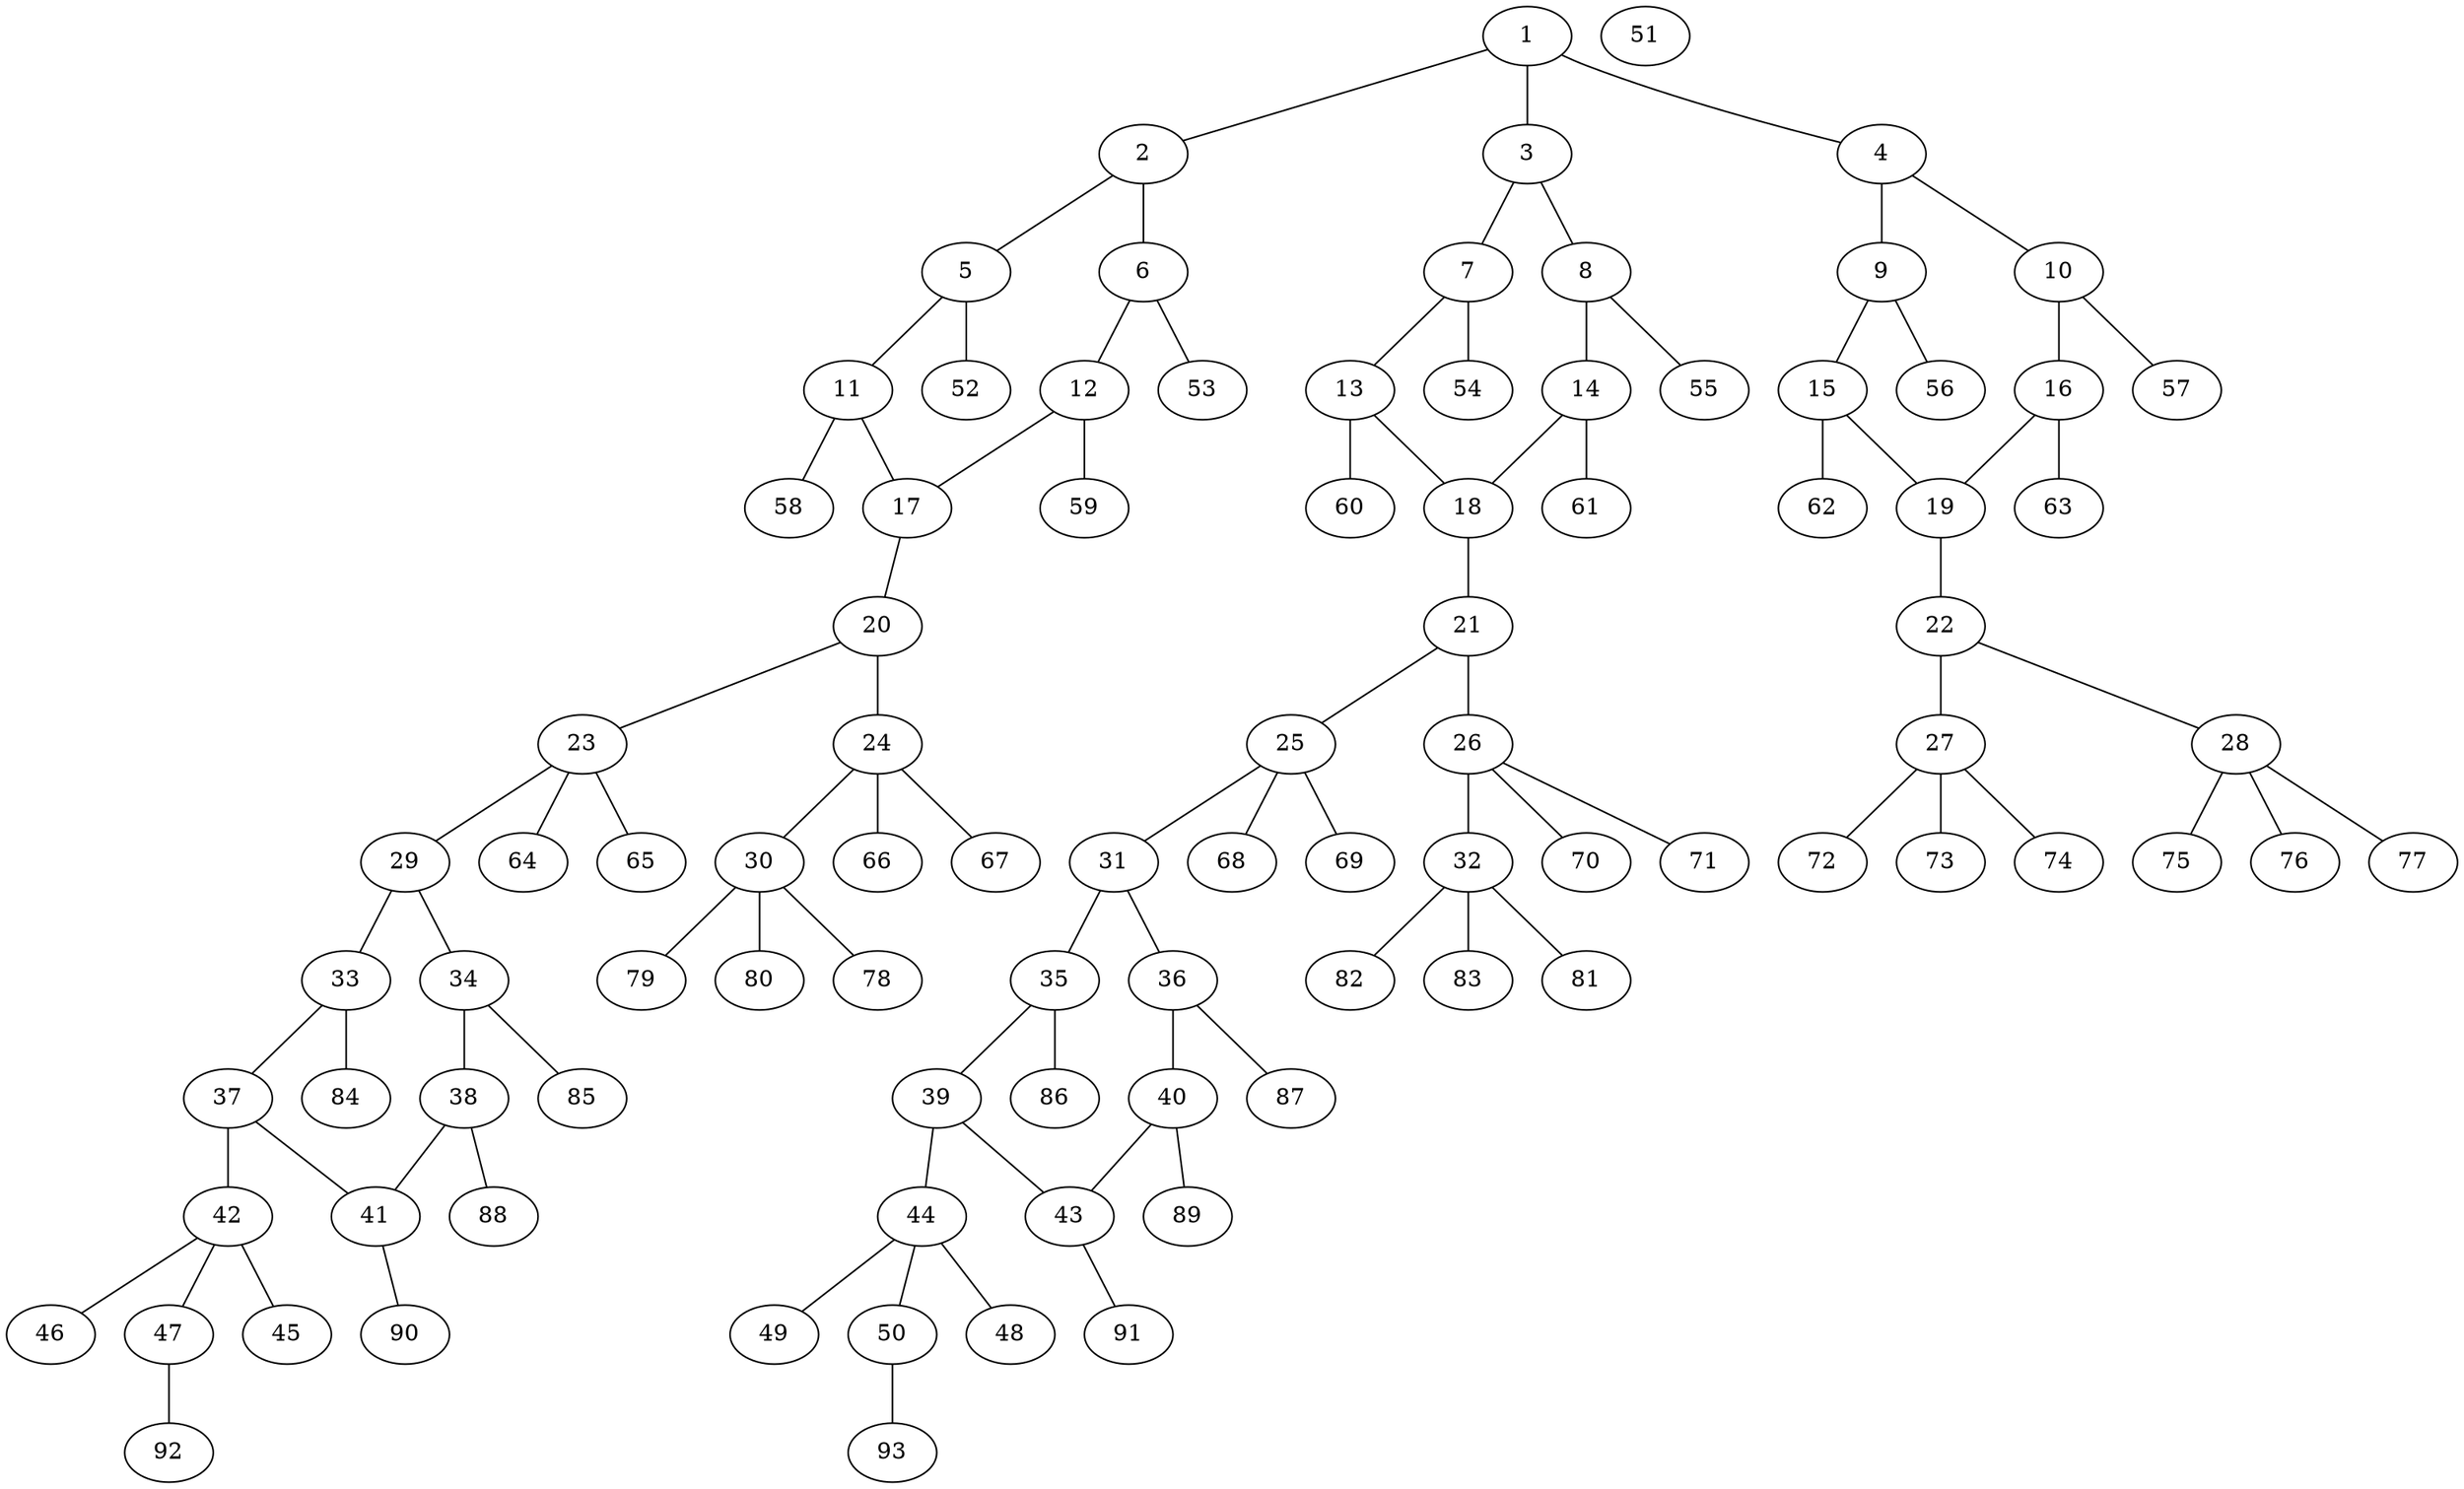 graph molecule_3755 {
	1	 [chem=C];
	2	 [chem=C];
	1 -- 2	 [valence=1];
	3	 [chem=C];
	1 -- 3	 [valence=2];
	4	 [chem=C];
	1 -- 4	 [valence=1];
	5	 [chem=C];
	2 -- 5	 [valence=2];
	6	 [chem=C];
	2 -- 6	 [valence=1];
	7	 [chem=C];
	3 -- 7	 [valence=1];
	8	 [chem=C];
	3 -- 8	 [valence=1];
	9	 [chem=C];
	4 -- 9	 [valence=2];
	10	 [chem=C];
	4 -- 10	 [valence=1];
	11	 [chem=C];
	5 -- 11	 [valence=1];
	52	 [chem=H];
	5 -- 52	 [valence=1];
	12	 [chem=C];
	6 -- 12	 [valence=2];
	53	 [chem=H];
	6 -- 53	 [valence=1];
	13	 [chem=C];
	7 -- 13	 [valence=2];
	54	 [chem=H];
	7 -- 54	 [valence=1];
	14	 [chem=C];
	8 -- 14	 [valence=2];
	55	 [chem=H];
	8 -- 55	 [valence=1];
	15	 [chem=C];
	9 -- 15	 [valence=1];
	56	 [chem=H];
	9 -- 56	 [valence=1];
	16	 [chem=C];
	10 -- 16	 [valence=2];
	57	 [chem=H];
	10 -- 57	 [valence=1];
	17	 [chem=C];
	11 -- 17	 [valence=2];
	58	 [chem=H];
	11 -- 58	 [valence=1];
	12 -- 17	 [valence=1];
	59	 [chem=H];
	12 -- 59	 [valence=1];
	18	 [chem=C];
	13 -- 18	 [valence=1];
	60	 [chem=H];
	13 -- 60	 [valence=1];
	14 -- 18	 [valence=1];
	61	 [chem=H];
	14 -- 61	 [valence=1];
	19	 [chem=C];
	15 -- 19	 [valence=2];
	62	 [chem=H];
	15 -- 62	 [valence=1];
	16 -- 19	 [valence=1];
	63	 [chem=H];
	16 -- 63	 [valence=1];
	20	 [chem=N];
	17 -- 20	 [valence=1];
	21	 [chem=N];
	18 -- 21	 [valence=2];
	22	 [chem=N];
	19 -- 22	 [valence=1];
	23	 [chem=C];
	20 -- 23	 [valence=1];
	24	 [chem=C];
	20 -- 24	 [valence=1];
	25	 [chem=C];
	21 -- 25	 [valence=1];
	26	 [chem=C];
	21 -- 26	 [valence=1];
	27	 [chem=C];
	22 -- 27	 [valence=1];
	28	 [chem=C];
	22 -- 28	 [valence=1];
	29	 [chem=C];
	23 -- 29	 [valence=1];
	64	 [chem=H];
	23 -- 64	 [valence=1];
	65	 [chem=H];
	23 -- 65	 [valence=1];
	30	 [chem=C];
	24 -- 30	 [valence=1];
	66	 [chem=H];
	24 -- 66	 [valence=1];
	67	 [chem=H];
	24 -- 67	 [valence=1];
	31	 [chem=C];
	25 -- 31	 [valence=1];
	68	 [chem=H];
	25 -- 68	 [valence=1];
	69	 [chem=H];
	25 -- 69	 [valence=1];
	32	 [chem=C];
	26 -- 32	 [valence=1];
	70	 [chem=H];
	26 -- 70	 [valence=1];
	71	 [chem=H];
	26 -- 71	 [valence=1];
	72	 [chem=H];
	27 -- 72	 [valence=1];
	73	 [chem=H];
	27 -- 73	 [valence=1];
	74	 [chem=H];
	27 -- 74	 [valence=1];
	75	 [chem=H];
	28 -- 75	 [valence=1];
	76	 [chem=H];
	28 -- 76	 [valence=1];
	77	 [chem=H];
	28 -- 77	 [valence=1];
	33	 [chem=C];
	29 -- 33	 [valence=2];
	34	 [chem=C];
	29 -- 34	 [valence=1];
	78	 [chem=H];
	30 -- 78	 [valence=1];
	79	 [chem=H];
	30 -- 79	 [valence=1];
	80	 [chem=H];
	30 -- 80	 [valence=1];
	35	 [chem=C];
	31 -- 35	 [valence=2];
	36	 [chem=C];
	31 -- 36	 [valence=1];
	81	 [chem=H];
	32 -- 81	 [valence=1];
	82	 [chem=H];
	32 -- 82	 [valence=1];
	83	 [chem=H];
	32 -- 83	 [valence=1];
	37	 [chem=C];
	33 -- 37	 [valence=1];
	84	 [chem=H];
	33 -- 84	 [valence=1];
	38	 [chem=C];
	34 -- 38	 [valence=2];
	85	 [chem=H];
	34 -- 85	 [valence=1];
	39	 [chem=C];
	35 -- 39	 [valence=1];
	86	 [chem=H];
	35 -- 86	 [valence=1];
	40	 [chem=C];
	36 -- 40	 [valence=2];
	87	 [chem=H];
	36 -- 87	 [valence=1];
	41	 [chem=C];
	37 -- 41	 [valence=2];
	42	 [chem=S];
	37 -- 42	 [valence=1];
	38 -- 41	 [valence=1];
	88	 [chem=H];
	38 -- 88	 [valence=1];
	43	 [chem=C];
	39 -- 43	 [valence=2];
	44	 [chem=S];
	39 -- 44	 [valence=1];
	40 -- 43	 [valence=1];
	89	 [chem=H];
	40 -- 89	 [valence=1];
	90	 [chem=H];
	41 -- 90	 [valence=1];
	45	 [chem=O];
	42 -- 45	 [valence=2];
	46	 [chem=O];
	42 -- 46	 [valence=2];
	47	 [chem=O];
	42 -- 47	 [valence=1];
	91	 [chem=H];
	43 -- 91	 [valence=1];
	48	 [chem=O];
	44 -- 48	 [valence=2];
	49	 [chem=O];
	44 -- 49	 [valence=2];
	50	 [chem=O];
	44 -- 50	 [valence=1];
	92	 [chem=H];
	47 -- 92	 [valence=1];
	93	 [chem=H];
	50 -- 93	 [valence=1];
	51	 [chem=Na];
}

